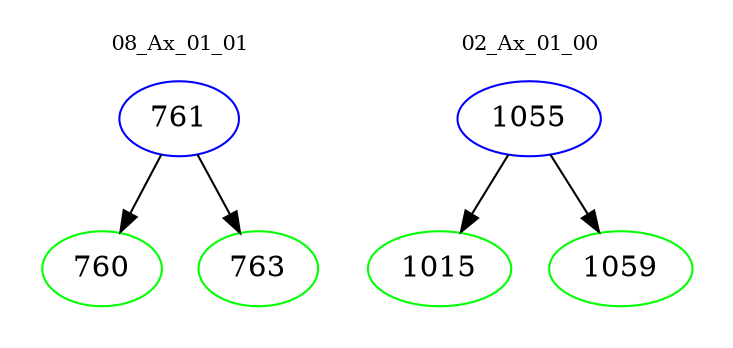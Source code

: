 digraph{
subgraph cluster_0 {
color = white
label = "08_Ax_01_01";
fontsize=10;
T0_761 [label="761", color="blue"]
T0_761 -> T0_760 [color="black"]
T0_760 [label="760", color="green"]
T0_761 -> T0_763 [color="black"]
T0_763 [label="763", color="green"]
}
subgraph cluster_1 {
color = white
label = "02_Ax_01_00";
fontsize=10;
T1_1055 [label="1055", color="blue"]
T1_1055 -> T1_1015 [color="black"]
T1_1015 [label="1015", color="green"]
T1_1055 -> T1_1059 [color="black"]
T1_1059 [label="1059", color="green"]
}
}
